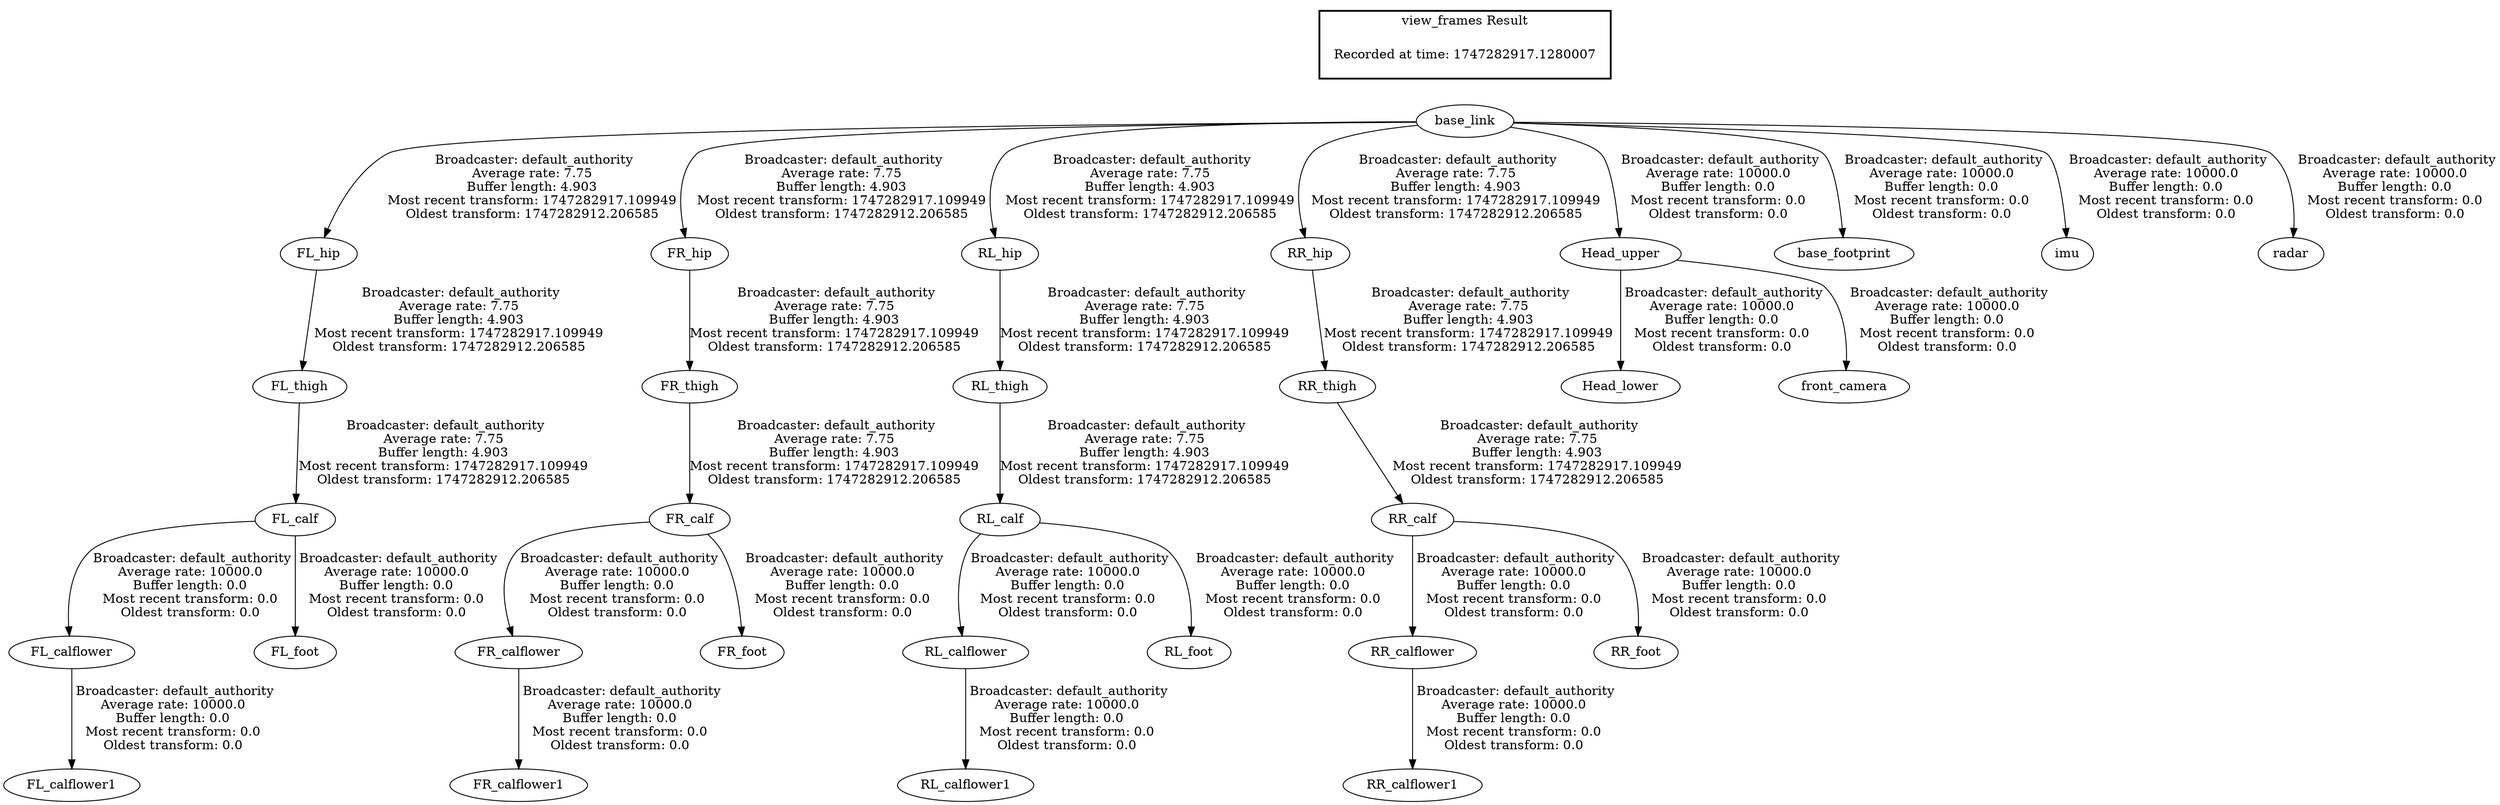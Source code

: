 digraph G {
"FL_thigh" -> "FL_calf"[label=" Broadcaster: default_authority\nAverage rate: 7.75\nBuffer length: 4.903\nMost recent transform: 1747282917.109949\nOldest transform: 1747282912.206585\n"];
"FL_hip" -> "FL_thigh"[label=" Broadcaster: default_authority\nAverage rate: 7.75\nBuffer length: 4.903\nMost recent transform: 1747282917.109949\nOldest transform: 1747282912.206585\n"];
"base_link" -> "FL_hip"[label=" Broadcaster: default_authority\nAverage rate: 7.75\nBuffer length: 4.903\nMost recent transform: 1747282917.109949\nOldest transform: 1747282912.206585\n"];
"FR_thigh" -> "FR_calf"[label=" Broadcaster: default_authority\nAverage rate: 7.75\nBuffer length: 4.903\nMost recent transform: 1747282917.109949\nOldest transform: 1747282912.206585\n"];
"FR_hip" -> "FR_thigh"[label=" Broadcaster: default_authority\nAverage rate: 7.75\nBuffer length: 4.903\nMost recent transform: 1747282917.109949\nOldest transform: 1747282912.206585\n"];
"base_link" -> "FR_hip"[label=" Broadcaster: default_authority\nAverage rate: 7.75\nBuffer length: 4.903\nMost recent transform: 1747282917.109949\nOldest transform: 1747282912.206585\n"];
"RL_thigh" -> "RL_calf"[label=" Broadcaster: default_authority\nAverage rate: 7.75\nBuffer length: 4.903\nMost recent transform: 1747282917.109949\nOldest transform: 1747282912.206585\n"];
"RL_hip" -> "RL_thigh"[label=" Broadcaster: default_authority\nAverage rate: 7.75\nBuffer length: 4.903\nMost recent transform: 1747282917.109949\nOldest transform: 1747282912.206585\n"];
"base_link" -> "RL_hip"[label=" Broadcaster: default_authority\nAverage rate: 7.75\nBuffer length: 4.903\nMost recent transform: 1747282917.109949\nOldest transform: 1747282912.206585\n"];
"RR_thigh" -> "RR_calf"[label=" Broadcaster: default_authority\nAverage rate: 7.75\nBuffer length: 4.903\nMost recent transform: 1747282917.109949\nOldest transform: 1747282912.206585\n"];
"RR_hip" -> "RR_thigh"[label=" Broadcaster: default_authority\nAverage rate: 7.75\nBuffer length: 4.903\nMost recent transform: 1747282917.109949\nOldest transform: 1747282912.206585\n"];
"base_link" -> "RR_hip"[label=" Broadcaster: default_authority\nAverage rate: 7.75\nBuffer length: 4.903\nMost recent transform: 1747282917.109949\nOldest transform: 1747282912.206585\n"];
"FL_calflower" -> "FL_calflower1"[label=" Broadcaster: default_authority\nAverage rate: 10000.0\nBuffer length: 0.0\nMost recent transform: 0.0\nOldest transform: 0.0\n"];
"FL_calf" -> "FL_calflower"[label=" Broadcaster: default_authority\nAverage rate: 10000.0\nBuffer length: 0.0\nMost recent transform: 0.0\nOldest transform: 0.0\n"];
"FL_calf" -> "FL_foot"[label=" Broadcaster: default_authority\nAverage rate: 10000.0\nBuffer length: 0.0\nMost recent transform: 0.0\nOldest transform: 0.0\n"];
"FR_calflower" -> "FR_calflower1"[label=" Broadcaster: default_authority\nAverage rate: 10000.0\nBuffer length: 0.0\nMost recent transform: 0.0\nOldest transform: 0.0\n"];
"FR_calf" -> "FR_calflower"[label=" Broadcaster: default_authority\nAverage rate: 10000.0\nBuffer length: 0.0\nMost recent transform: 0.0\nOldest transform: 0.0\n"];
"FR_calf" -> "FR_foot"[label=" Broadcaster: default_authority\nAverage rate: 10000.0\nBuffer length: 0.0\nMost recent transform: 0.0\nOldest transform: 0.0\n"];
"Head_upper" -> "Head_lower"[label=" Broadcaster: default_authority\nAverage rate: 10000.0\nBuffer length: 0.0\nMost recent transform: 0.0\nOldest transform: 0.0\n"];
"base_link" -> "Head_upper"[label=" Broadcaster: default_authority\nAverage rate: 10000.0\nBuffer length: 0.0\nMost recent transform: 0.0\nOldest transform: 0.0\n"];
"RL_calflower" -> "RL_calflower1"[label=" Broadcaster: default_authority\nAverage rate: 10000.0\nBuffer length: 0.0\nMost recent transform: 0.0\nOldest transform: 0.0\n"];
"RL_calf" -> "RL_calflower"[label=" Broadcaster: default_authority\nAverage rate: 10000.0\nBuffer length: 0.0\nMost recent transform: 0.0\nOldest transform: 0.0\n"];
"RL_calf" -> "RL_foot"[label=" Broadcaster: default_authority\nAverage rate: 10000.0\nBuffer length: 0.0\nMost recent transform: 0.0\nOldest transform: 0.0\n"];
"RR_calflower" -> "RR_calflower1"[label=" Broadcaster: default_authority\nAverage rate: 10000.0\nBuffer length: 0.0\nMost recent transform: 0.0\nOldest transform: 0.0\n"];
"RR_calf" -> "RR_calflower"[label=" Broadcaster: default_authority\nAverage rate: 10000.0\nBuffer length: 0.0\nMost recent transform: 0.0\nOldest transform: 0.0\n"];
"RR_calf" -> "RR_foot"[label=" Broadcaster: default_authority\nAverage rate: 10000.0\nBuffer length: 0.0\nMost recent transform: 0.0\nOldest transform: 0.0\n"];
"base_link" -> "base_footprint"[label=" Broadcaster: default_authority\nAverage rate: 10000.0\nBuffer length: 0.0\nMost recent transform: 0.0\nOldest transform: 0.0\n"];
"Head_upper" -> "front_camera"[label=" Broadcaster: default_authority\nAverage rate: 10000.0\nBuffer length: 0.0\nMost recent transform: 0.0\nOldest transform: 0.0\n"];
"base_link" -> "imu"[label=" Broadcaster: default_authority\nAverage rate: 10000.0\nBuffer length: 0.0\nMost recent transform: 0.0\nOldest transform: 0.0\n"];
"base_link" -> "radar"[label=" Broadcaster: default_authority\nAverage rate: 10000.0\nBuffer length: 0.0\nMost recent transform: 0.0\nOldest transform: 0.0\n"];
edge [style=invis];
 subgraph cluster_legend { style=bold; color=black; label ="view_frames Result";
"Recorded at time: 1747282917.1280007"[ shape=plaintext ] ;
}->"base_link";
}